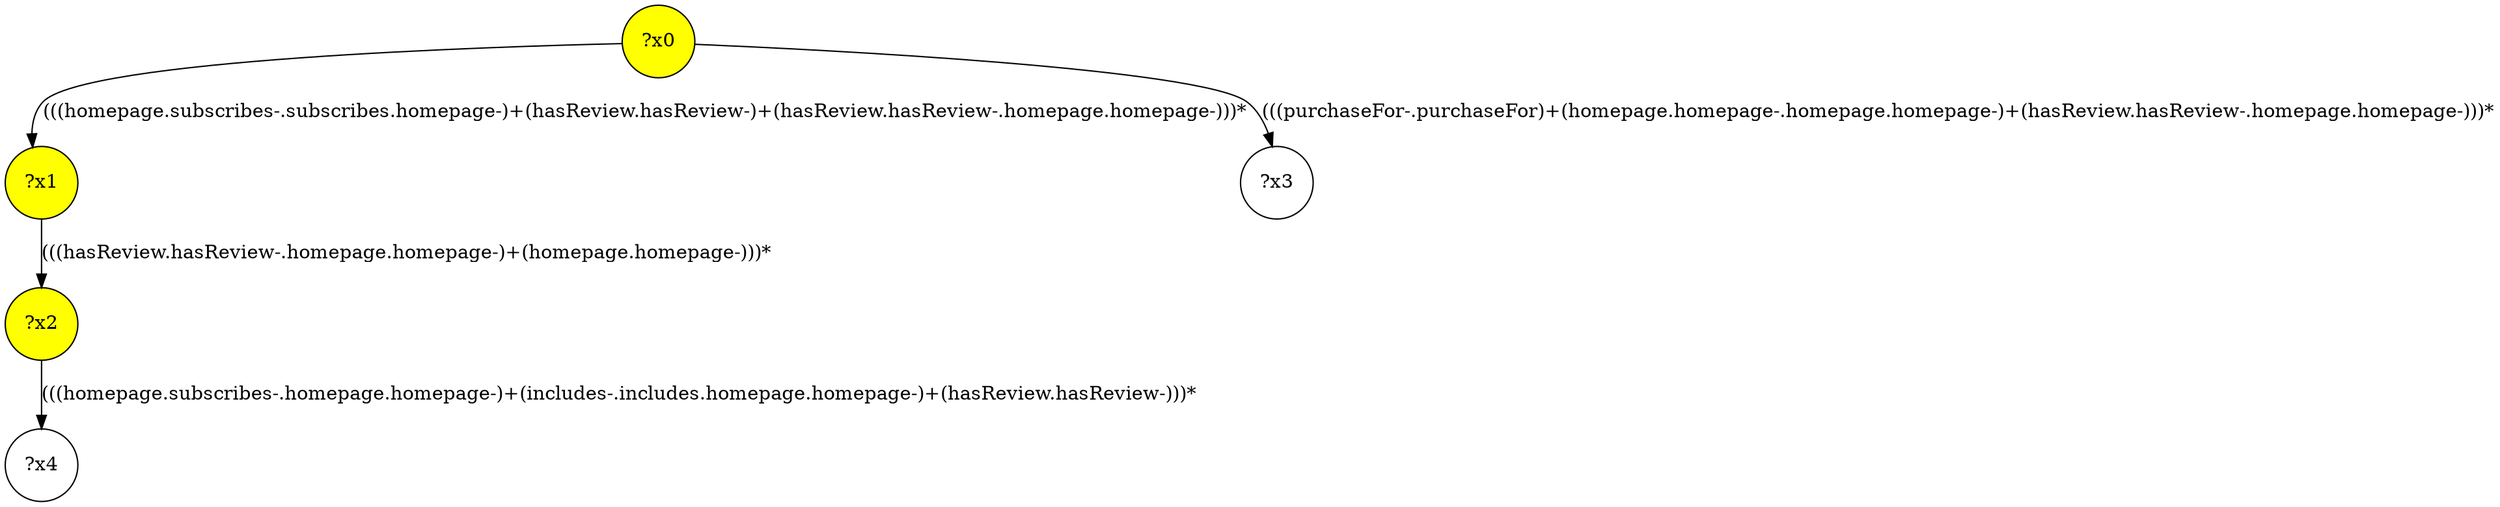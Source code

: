 digraph g {
	x0 [fillcolor="yellow", style="filled," shape=circle, label="?x0"];
	x2 [fillcolor="yellow", style="filled," shape=circle, label="?x2"];
	x1 [fillcolor="yellow", style="filled," shape=circle, label="?x1"];
	x0 -> x1 [label="(((homepage.subscribes-.subscribes.homepage-)+(hasReview.hasReview-)+(hasReview.hasReview-.homepage.homepage-)))*"];
	x1 -> x2 [label="(((hasReview.hasReview-.homepage.homepage-)+(homepage.homepage-)))*"];
	x3 [shape=circle, label="?x3"];
	x0 -> x3 [label="(((purchaseFor-.purchaseFor)+(homepage.homepage-.homepage.homepage-)+(hasReview.hasReview-.homepage.homepage-)))*"];
	x4 [shape=circle, label="?x4"];
	x2 -> x4 [label="(((homepage.subscribes-.homepage.homepage-)+(includes-.includes.homepage.homepage-)+(hasReview.hasReview-)))*"];
}

